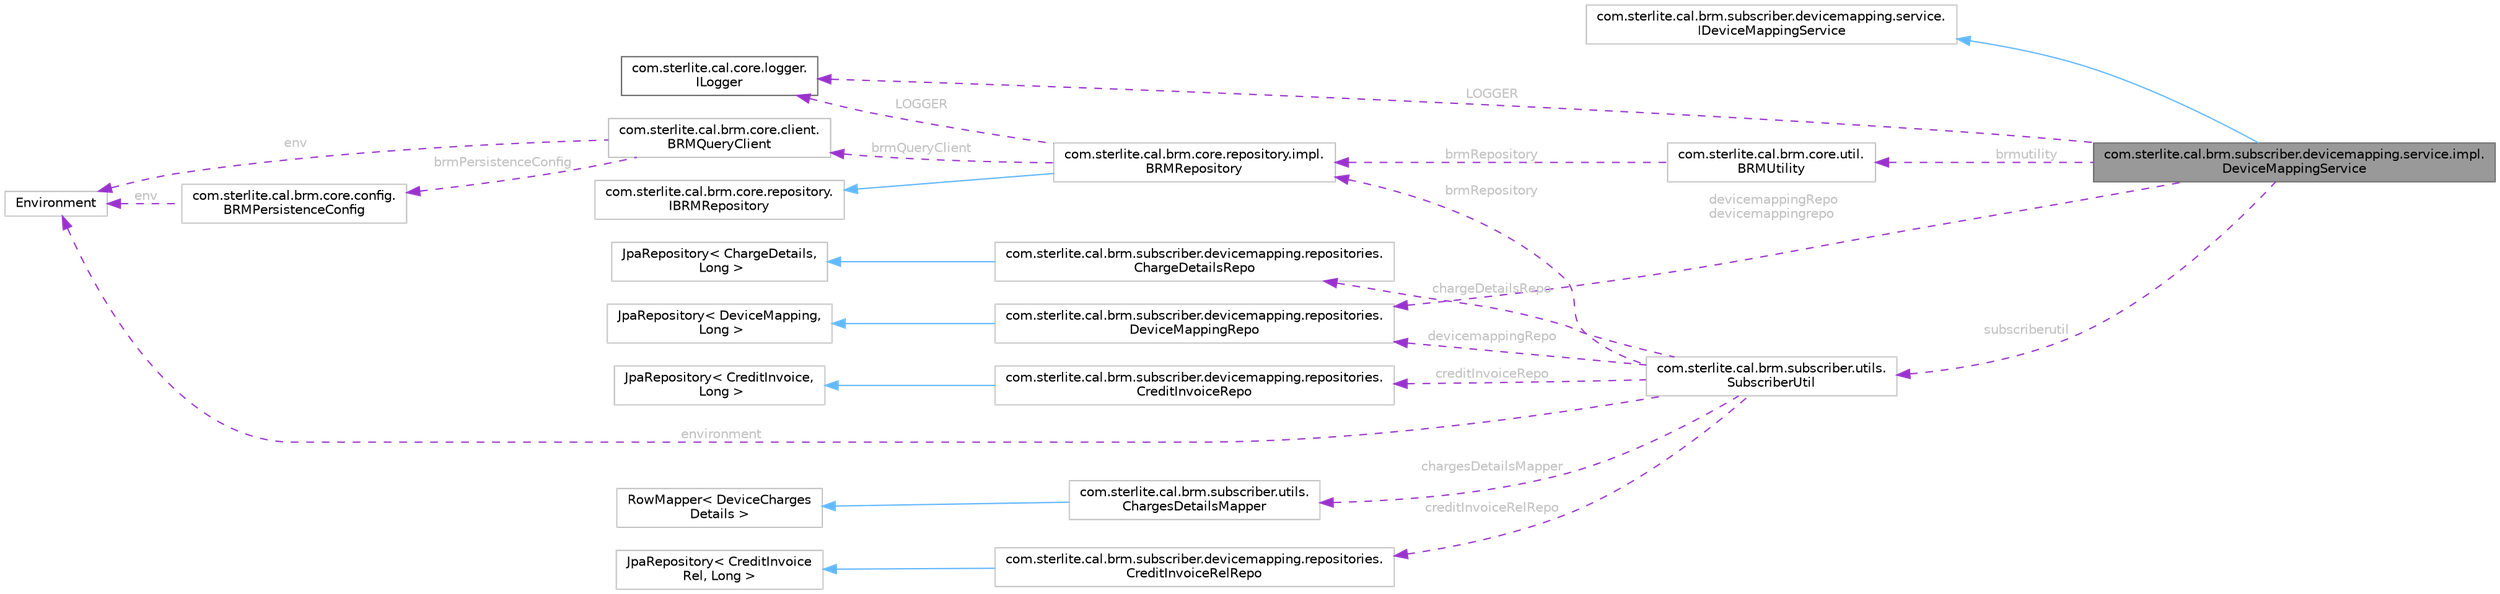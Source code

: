 digraph "com.sterlite.cal.brm.subscriber.devicemapping.service.impl.DeviceMappingService"
{
 // LATEX_PDF_SIZE
  bgcolor="transparent";
  edge [fontname=Helvetica,fontsize=10,labelfontname=Helvetica,labelfontsize=10];
  node [fontname=Helvetica,fontsize=10,shape=box,height=0.2,width=0.4];
  rankdir="LR";
  Node1 [id="Node000001",label="com.sterlite.cal.brm.subscriber.devicemapping.service.impl.\lDeviceMappingService",height=0.2,width=0.4,color="gray40", fillcolor="grey60", style="filled", fontcolor="black",tooltip=" "];
  Node2 -> Node1 [id="edge1_Node000001_Node000002",dir="back",color="steelblue1",style="solid",tooltip=" "];
  Node2 [id="Node000002",label="com.sterlite.cal.brm.subscriber.devicemapping.service.\lIDeviceMappingService",height=0.2,width=0.4,color="grey75", fillcolor="white", style="filled",URL="$interfacecom_1_1sterlite_1_1cal_1_1brm_1_1subscriber_1_1devicemapping_1_1service_1_1_i_device_mapping_service.html",tooltip=" "];
  Node3 -> Node1 [id="edge2_Node000001_Node000003",dir="back",color="darkorchid3",style="dashed",tooltip=" ",label=" LOGGER",fontcolor="grey" ];
  Node3 [id="Node000003",label="com.sterlite.cal.core.logger.\lILogger",height=0.2,width=0.4,color="gray40", fillcolor="white", style="filled",URL="$interfacecom_1_1sterlite_1_1cal_1_1core_1_1logger_1_1_i_logger.html",tooltip=" "];
  Node4 -> Node1 [id="edge3_Node000001_Node000004",dir="back",color="darkorchid3",style="dashed",tooltip=" ",label=" subscriberutil",fontcolor="grey" ];
  Node4 [id="Node000004",label="com.sterlite.cal.brm.subscriber.utils.\lSubscriberUtil",height=0.2,width=0.4,color="grey75", fillcolor="white", style="filled",URL="$classcom_1_1sterlite_1_1cal_1_1brm_1_1subscriber_1_1utils_1_1_subscriber_util.html",tooltip=" "];
  Node5 -> Node4 [id="edge4_Node000004_Node000005",dir="back",color="darkorchid3",style="dashed",tooltip=" ",label=" brmRepository",fontcolor="grey" ];
  Node5 [id="Node000005",label="com.sterlite.cal.brm.core.repository.impl.\lBRMRepository",height=0.2,width=0.4,color="grey75", fillcolor="white", style="filled",URL="$classcom_1_1sterlite_1_1cal_1_1brm_1_1core_1_1repository_1_1impl_1_1_b_r_m_repository.html",tooltip=" "];
  Node6 -> Node5 [id="edge5_Node000005_Node000006",dir="back",color="steelblue1",style="solid",tooltip=" "];
  Node6 [id="Node000006",label="com.sterlite.cal.brm.core.repository.\lIBRMRepository",height=0.2,width=0.4,color="grey75", fillcolor="white", style="filled",URL="$interfacecom_1_1sterlite_1_1cal_1_1brm_1_1core_1_1repository_1_1_i_b_r_m_repository.html",tooltip=" "];
  Node3 -> Node5 [id="edge6_Node000005_Node000003",dir="back",color="darkorchid3",style="dashed",tooltip=" ",label=" LOGGER",fontcolor="grey" ];
  Node7 -> Node5 [id="edge7_Node000005_Node000007",dir="back",color="darkorchid3",style="dashed",tooltip=" ",label=" brmQueryClient",fontcolor="grey" ];
  Node7 [id="Node000007",label="com.sterlite.cal.brm.core.client.\lBRMQueryClient",height=0.2,width=0.4,color="grey75", fillcolor="white", style="filled",URL="$classcom_1_1sterlite_1_1cal_1_1brm_1_1core_1_1client_1_1_b_r_m_query_client.html",tooltip=" "];
  Node8 -> Node7 [id="edge8_Node000007_Node000008",dir="back",color="darkorchid3",style="dashed",tooltip=" ",label=" brmPersistenceConfig",fontcolor="grey" ];
  Node8 [id="Node000008",label="com.sterlite.cal.brm.core.config.\lBRMPersistenceConfig",height=0.2,width=0.4,color="grey75", fillcolor="white", style="filled",URL="$classcom_1_1sterlite_1_1cal_1_1brm_1_1core_1_1config_1_1_b_r_m_persistence_config.html",tooltip=" "];
  Node9 -> Node8 [id="edge9_Node000008_Node000009",dir="back",color="darkorchid3",style="dashed",tooltip=" ",label=" env",fontcolor="grey" ];
  Node9 [id="Node000009",label="Environment",height=0.2,width=0.4,color="grey75", fillcolor="white", style="filled",tooltip=" "];
  Node9 -> Node7 [id="edge10_Node000007_Node000009",dir="back",color="darkorchid3",style="dashed",tooltip=" ",label=" env",fontcolor="grey" ];
  Node10 -> Node4 [id="edge11_Node000004_Node000010",dir="back",color="darkorchid3",style="dashed",tooltip=" ",label=" devicemappingRepo",fontcolor="grey" ];
  Node10 [id="Node000010",label="com.sterlite.cal.brm.subscriber.devicemapping.repositories.\lDeviceMappingRepo",height=0.2,width=0.4,color="grey75", fillcolor="white", style="filled",URL="$interfacecom_1_1sterlite_1_1cal_1_1brm_1_1subscriber_1_1devicemapping_1_1repositories_1_1_device_mapping_repo.html",tooltip=" "];
  Node11 -> Node10 [id="edge12_Node000010_Node000011",dir="back",color="steelblue1",style="solid",tooltip=" "];
  Node11 [id="Node000011",label="JpaRepository\< DeviceMapping,\l Long \>",height=0.2,width=0.4,color="grey75", fillcolor="white", style="filled",tooltip=" "];
  Node12 -> Node4 [id="edge13_Node000004_Node000012",dir="back",color="darkorchid3",style="dashed",tooltip=" ",label=" creditInvoiceRepo",fontcolor="grey" ];
  Node12 [id="Node000012",label="com.sterlite.cal.brm.subscriber.devicemapping.repositories.\lCreditInvoiceRepo",height=0.2,width=0.4,color="grey75", fillcolor="white", style="filled",URL="$interfacecom_1_1sterlite_1_1cal_1_1brm_1_1subscriber_1_1devicemapping_1_1repositories_1_1_credit_invoice_repo.html",tooltip=" "];
  Node13 -> Node12 [id="edge14_Node000012_Node000013",dir="back",color="steelblue1",style="solid",tooltip=" "];
  Node13 [id="Node000013",label="JpaRepository\< CreditInvoice,\l Long \>",height=0.2,width=0.4,color="grey75", fillcolor="white", style="filled",tooltip=" "];
  Node14 -> Node4 [id="edge15_Node000004_Node000014",dir="back",color="darkorchid3",style="dashed",tooltip=" ",label=" chargeDetailsRepo",fontcolor="grey" ];
  Node14 [id="Node000014",label="com.sterlite.cal.brm.subscriber.devicemapping.repositories.\lChargeDetailsRepo",height=0.2,width=0.4,color="grey75", fillcolor="white", style="filled",URL="$interfacecom_1_1sterlite_1_1cal_1_1brm_1_1subscriber_1_1devicemapping_1_1repositories_1_1_charge_details_repo.html",tooltip=" "];
  Node15 -> Node14 [id="edge16_Node000014_Node000015",dir="back",color="steelblue1",style="solid",tooltip=" "];
  Node15 [id="Node000015",label="JpaRepository\< ChargeDetails,\l Long \>",height=0.2,width=0.4,color="grey75", fillcolor="white", style="filled",tooltip=" "];
  Node9 -> Node4 [id="edge17_Node000004_Node000009",dir="back",color="darkorchid3",style="dashed",tooltip=" ",label=" environment",fontcolor="grey" ];
  Node16 -> Node4 [id="edge18_Node000004_Node000016",dir="back",color="darkorchid3",style="dashed",tooltip=" ",label=" chargesDetailsMapper",fontcolor="grey" ];
  Node16 [id="Node000016",label="com.sterlite.cal.brm.subscriber.utils.\lChargesDetailsMapper",height=0.2,width=0.4,color="grey75", fillcolor="white", style="filled",URL="$classcom_1_1sterlite_1_1cal_1_1brm_1_1subscriber_1_1utils_1_1_charges_details_mapper.html",tooltip=" "];
  Node17 -> Node16 [id="edge19_Node000016_Node000017",dir="back",color="steelblue1",style="solid",tooltip=" "];
  Node17 [id="Node000017",label="RowMapper\< DeviceCharges\lDetails \>",height=0.2,width=0.4,color="grey75", fillcolor="white", style="filled",tooltip=" "];
  Node18 -> Node4 [id="edge20_Node000004_Node000018",dir="back",color="darkorchid3",style="dashed",tooltip=" ",label=" creditInvoiceRelRepo",fontcolor="grey" ];
  Node18 [id="Node000018",label="com.sterlite.cal.brm.subscriber.devicemapping.repositories.\lCreditInvoiceRelRepo",height=0.2,width=0.4,color="grey75", fillcolor="white", style="filled",URL="$interfacecom_1_1sterlite_1_1cal_1_1brm_1_1subscriber_1_1devicemapping_1_1repositories_1_1_credit_invoice_rel_repo.html",tooltip=" "];
  Node19 -> Node18 [id="edge21_Node000018_Node000019",dir="back",color="steelblue1",style="solid",tooltip=" "];
  Node19 [id="Node000019",label="JpaRepository\< CreditInvoice\lRel, Long \>",height=0.2,width=0.4,color="grey75", fillcolor="white", style="filled",tooltip=" "];
  Node10 -> Node1 [id="edge22_Node000001_Node000010",dir="back",color="darkorchid3",style="dashed",tooltip=" ",label=" devicemappingRepo\ndevicemappingrepo",fontcolor="grey" ];
  Node20 -> Node1 [id="edge23_Node000001_Node000020",dir="back",color="darkorchid3",style="dashed",tooltip=" ",label=" brmutility",fontcolor="grey" ];
  Node20 [id="Node000020",label="com.sterlite.cal.brm.core.util.\lBRMUtility",height=0.2,width=0.4,color="grey75", fillcolor="white", style="filled",URL="$classcom_1_1sterlite_1_1cal_1_1brm_1_1core_1_1util_1_1_b_r_m_utility.html",tooltip=" "];
  Node5 -> Node20 [id="edge24_Node000020_Node000005",dir="back",color="darkorchid3",style="dashed",tooltip=" ",label=" brmRepository",fontcolor="grey" ];
}
